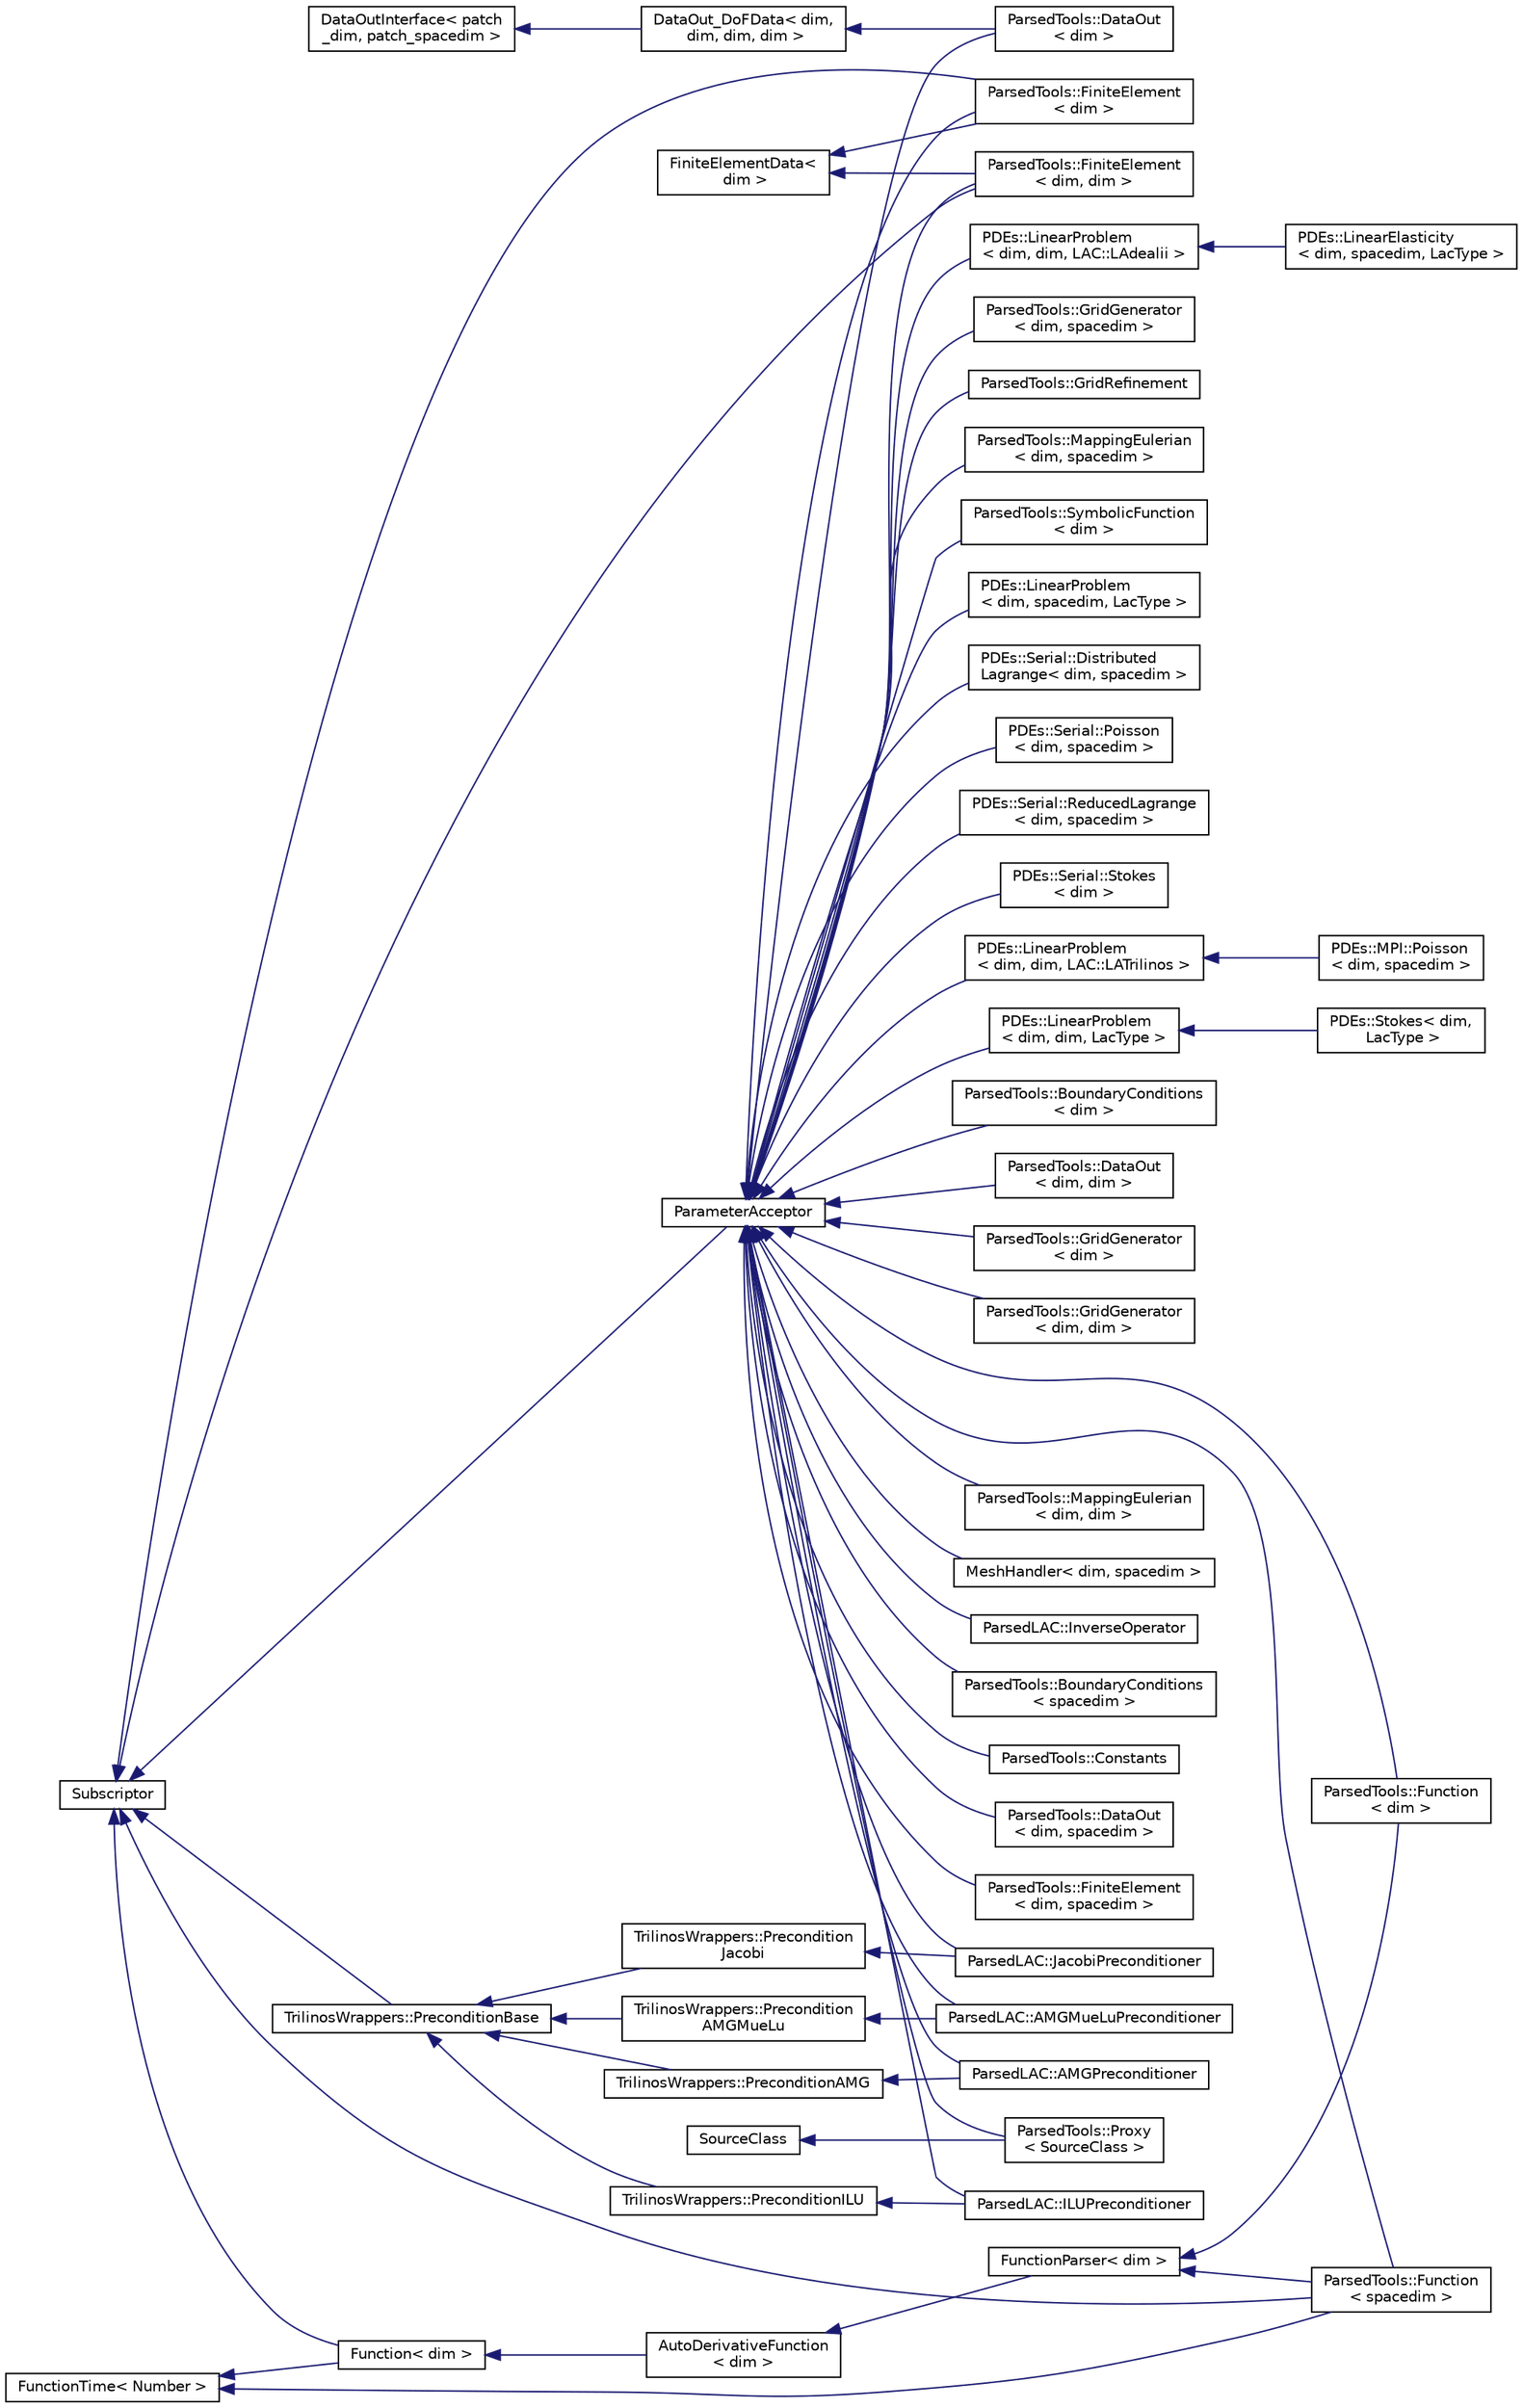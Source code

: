 digraph "Graphical Class Hierarchy"
{
 // LATEX_PDF_SIZE
  bgcolor="transparent";
  edge [fontname="Helvetica",fontsize="10",labelfontname="Helvetica",labelfontsize="10"];
  node [fontname="Helvetica",fontsize="10",shape=record];
  rankdir="LR";
  Node58 [label="DataOutInterface\< patch\l_dim, patch_spacedim \>",height=0.2,width=0.4,color="black",URL="/__w/fsi-suite/fsi-suite/deal.tag$classDataOutInterface.html",tooltip=" "];
  Node58 -> Node59 [dir="back",color="midnightblue",fontsize="10",style="solid",fontname="Helvetica"];
  Node59 [label="DataOut_DoFData\< dim,\l dim, dim, dim \>",height=0.2,width=0.4,color="black",URL="/__w/fsi-suite/fsi-suite/deal.tag$classDataOut__DoFData.html",tooltip=" "];
  Node59 -> Node10 [dir="back",color="midnightblue",fontsize="10",style="solid",fontname="Helvetica"];
  Node10 [label="ParsedTools::DataOut\l\< dim \>",height=0.2,width=0.4,color="black",URL="$class_parsed_tools_1_1_data_out.html",tooltip=" "];
  Node57 [label="FiniteElementData\<\l dim \>",height=0.2,width=0.4,color="black",URL="/__w/fsi-suite/fsi-suite/deal.tag$classFiniteElementData.html",tooltip=" "];
  Node57 -> Node1 [dir="back",color="midnightblue",fontsize="10",style="solid",fontname="Helvetica"];
  Node1 [label="ParsedTools::FiniteElement\l\< dim \>",height=0.2,width=0.4,color="black",URL="$class_parsed_tools_1_1_finite_element.html",tooltip=" "];
  Node57 -> Node2 [dir="back",color="midnightblue",fontsize="10",style="solid",fontname="Helvetica"];
  Node2 [label="ParsedTools::FiniteElement\l\< dim, dim \>",height=0.2,width=0.4,color="black",URL="$class_parsed_tools_1_1_finite_element.html",tooltip=" "];
  Node56 [label="FunctionTime\< Number \>",height=0.2,width=0.4,color="black",URL="/__w/fsi-suite/fsi-suite/deal.tag$classFunctionTime.html",tooltip=" "];
  Node56 -> Node3 [dir="back",color="midnightblue",fontsize="10",style="solid",fontname="Helvetica"];
  Node3 [label="Function\< dim \>",height=0.2,width=0.4,color="black",URL="/__w/fsi-suite/fsi-suite/deal.tag$classFunction.html",tooltip=" "];
  Node3 -> Node4 [dir="back",color="midnightblue",fontsize="10",style="solid",fontname="Helvetica"];
  Node4 [label="AutoDerivativeFunction\l\< dim \>",height=0.2,width=0.4,color="black",URL="/__w/fsi-suite/fsi-suite/deal.tag$classAutoDerivativeFunction.html",tooltip=" "];
  Node4 -> Node5 [dir="back",color="midnightblue",fontsize="10",style="solid",fontname="Helvetica"];
  Node5 [label="FunctionParser\< dim \>",height=0.2,width=0.4,color="black",URL="/__w/fsi-suite/fsi-suite/deal.tag$classFunctionParser.html",tooltip=" "];
  Node5 -> Node6 [dir="back",color="midnightblue",fontsize="10",style="solid",fontname="Helvetica"];
  Node6 [label="ParsedTools::Function\l\< spacedim \>",height=0.2,width=0.4,color="black",URL="$class_parsed_tools_1_1_function.html",tooltip=" "];
  Node5 -> Node7 [dir="back",color="midnightblue",fontsize="10",style="solid",fontname="Helvetica"];
  Node7 [label="ParsedTools::Function\l\< dim \>",height=0.2,width=0.4,color="black",URL="$class_parsed_tools_1_1_function.html",tooltip="A wrapper for the FunctionParser class."];
  Node56 -> Node6 [dir="back",color="midnightblue",fontsize="10",style="solid",fontname="Helvetica"];
  Node47 [label="SourceClass",height=0.2,width=0.4,color="black",URL="/__w/fsi-suite/fsi-suite/deal.tag$classSourceClass.html",tooltip=" "];
  Node47 -> Node34 [dir="back",color="midnightblue",fontsize="10",style="solid",fontname="Helvetica"];
  Node34 [label="ParsedTools::Proxy\l\< SourceClass \>",height=0.2,width=0.4,color="black",URL="$class_parsed_tools_1_1_proxy.html",tooltip="A proxy ParameterAcceptor wrapper for classes that have a member function add_parameters,..."];
  Node0 [label="Subscriptor",height=0.2,width=0.4,color="black",URL="/__w/fsi-suite/fsi-suite/deal.tag$classSubscriptor.html",tooltip=" "];
  Node0 -> Node1 [dir="back",color="midnightblue",fontsize="10",style="solid",fontname="Helvetica"];
  Node0 -> Node2 [dir="back",color="midnightblue",fontsize="10",style="solid",fontname="Helvetica"];
  Node0 -> Node3 [dir="back",color="midnightblue",fontsize="10",style="solid",fontname="Helvetica"];
  Node0 -> Node6 [dir="back",color="midnightblue",fontsize="10",style="solid",fontname="Helvetica"];
  Node0 -> Node8 [dir="back",color="midnightblue",fontsize="10",style="solid",fontname="Helvetica"];
  Node8 [label="ParameterAcceptor",height=0.2,width=0.4,color="black",URL="/__w/fsi-suite/fsi-suite/deal.tag$classParameterAcceptor.html",tooltip=" "];
  Node8 -> Node9 [dir="back",color="midnightblue",fontsize="10",style="solid",fontname="Helvetica"];
  Node9 [label="ParsedTools::BoundaryConditions\l\< dim \>",height=0.2,width=0.4,color="black",URL="$class_parsed_tools_1_1_boundary_conditions.html",tooltip=" "];
  Node8 -> Node10 [dir="back",color="midnightblue",fontsize="10",style="solid",fontname="Helvetica"];
  Node8 -> Node11 [dir="back",color="midnightblue",fontsize="10",style="solid",fontname="Helvetica"];
  Node11 [label="ParsedTools::DataOut\l\< dim, dim \>",height=0.2,width=0.4,color="black",URL="$class_parsed_tools_1_1_data_out.html",tooltip=" "];
  Node8 -> Node1 [dir="back",color="midnightblue",fontsize="10",style="solid",fontname="Helvetica"];
  Node8 -> Node2 [dir="back",color="midnightblue",fontsize="10",style="solid",fontname="Helvetica"];
  Node8 -> Node6 [dir="back",color="midnightblue",fontsize="10",style="solid",fontname="Helvetica"];
  Node8 -> Node12 [dir="back",color="midnightblue",fontsize="10",style="solid",fontname="Helvetica"];
  Node12 [label="ParsedTools::GridGenerator\l\< dim \>",height=0.2,width=0.4,color="black",URL="$class_parsed_tools_1_1_grid_generator.html",tooltip=" "];
  Node8 -> Node13 [dir="back",color="midnightblue",fontsize="10",style="solid",fontname="Helvetica"];
  Node13 [label="ParsedTools::GridGenerator\l\< dim, dim \>",height=0.2,width=0.4,color="black",URL="$class_parsed_tools_1_1_grid_generator.html",tooltip=" "];
  Node8 -> Node14 [dir="back",color="midnightblue",fontsize="10",style="solid",fontname="Helvetica"];
  Node14 [label="PDEs::LinearProblem\l\< dim, dim, LAC::LAdealii \>",height=0.2,width=0.4,color="black",URL="$class_p_d_es_1_1_linear_problem.html",tooltip=" "];
  Node14 -> Node15 [dir="back",color="midnightblue",fontsize="10",style="solid",fontname="Helvetica"];
  Node15 [label="PDEs::LinearElasticity\l\< dim, spacedim, LacType \>",height=0.2,width=0.4,color="black",URL="$class_p_d_es_1_1_linear_elasticity.html",tooltip=" "];
  Node8 -> Node16 [dir="back",color="midnightblue",fontsize="10",style="solid",fontname="Helvetica"];
  Node16 [label="PDEs::LinearProblem\l\< dim, dim, LAC::LATrilinos \>",height=0.2,width=0.4,color="black",URL="$class_p_d_es_1_1_linear_problem.html",tooltip=" "];
  Node16 -> Node17 [dir="back",color="midnightblue",fontsize="10",style="solid",fontname="Helvetica"];
  Node17 [label="PDEs::MPI::Poisson\l\< dim, spacedim \>",height=0.2,width=0.4,color="black",URL="$class_p_d_es_1_1_m_p_i_1_1_poisson.html",tooltip="Solve the Poisson problem, in parallel."];
  Node8 -> Node18 [dir="back",color="midnightblue",fontsize="10",style="solid",fontname="Helvetica"];
  Node18 [label="PDEs::LinearProblem\l\< dim, dim, LacType \>",height=0.2,width=0.4,color="black",URL="$class_p_d_es_1_1_linear_problem.html",tooltip=" "];
  Node18 -> Node19 [dir="back",color="midnightblue",fontsize="10",style="solid",fontname="Helvetica"];
  Node19 [label="PDEs::Stokes\< dim,\l LacType \>",height=0.2,width=0.4,color="black",URL="$class_p_d_es_1_1_stokes.html",tooltip="Solve the Stokes problem, in parallel."];
  Node8 -> Node20 [dir="back",color="midnightblue",fontsize="10",style="solid",fontname="Helvetica"];
  Node20 [label="ParsedTools::MappingEulerian\l\< dim, dim \>",height=0.2,width=0.4,color="black",URL="$class_parsed_tools_1_1_mapping_eulerian.html",tooltip=" "];
  Node8 -> Node21 [dir="back",color="midnightblue",fontsize="10",style="solid",fontname="Helvetica"];
  Node21 [label="MeshHandler\< dim, spacedim \>",height=0.2,width=0.4,color="black",URL="$class_mesh_handler.html",tooltip="Entry point of the FSI-suite programs."];
  Node8 -> Node22 [dir="back",color="midnightblue",fontsize="10",style="solid",fontname="Helvetica"];
  Node22 [label="ParsedLAC::AMGMueLuPreconditioner",height=0.2,width=0.4,color="black",URL="$class_parsed_l_a_c_1_1_a_m_g_mue_lu_preconditioner.html",tooltip="A parsed AMG preconditioner based on MueLu which uses parameter files to choose between different opt..."];
  Node8 -> Node23 [dir="back",color="midnightblue",fontsize="10",style="solid",fontname="Helvetica"];
  Node23 [label="ParsedLAC::AMGPreconditioner",height=0.2,width=0.4,color="black",URL="$class_parsed_l_a_c_1_1_a_m_g_preconditioner.html",tooltip="A parsed AMG preconditioner which uses parameter files to choose between different options."];
  Node8 -> Node24 [dir="back",color="midnightblue",fontsize="10",style="solid",fontname="Helvetica"];
  Node24 [label="ParsedLAC::ILUPreconditioner",height=0.2,width=0.4,color="black",URL="$class_parsed_l_a_c_1_1_i_l_u_preconditioner.html",tooltip="A parsed ILU preconditioner which uses parameter files to choose between different options."];
  Node8 -> Node25 [dir="back",color="midnightblue",fontsize="10",style="solid",fontname="Helvetica"];
  Node25 [label="ParsedLAC::InverseOperator",height=0.2,width=0.4,color="black",URL="$class_parsed_l_a_c_1_1_inverse_operator.html",tooltip="A factory that can generate inverse operators according to parameter files."];
  Node8 -> Node26 [dir="back",color="midnightblue",fontsize="10",style="solid",fontname="Helvetica"];
  Node26 [label="ParsedLAC::JacobiPreconditioner",height=0.2,width=0.4,color="black",URL="$class_parsed_l_a_c_1_1_jacobi_preconditioner.html",tooltip="A parsed Jacobi preconditioner which uses parameter files to choose between different options."];
  Node8 -> Node27 [dir="back",color="midnightblue",fontsize="10",style="solid",fontname="Helvetica"];
  Node27 [label="ParsedTools::BoundaryConditions\l\< spacedim \>",height=0.2,width=0.4,color="black",URL="$class_parsed_tools_1_1_boundary_conditions.html",tooltip="A wrapper for boundary conditions."];
  Node8 -> Node28 [dir="back",color="midnightblue",fontsize="10",style="solid",fontname="Helvetica"];
  Node28 [label="ParsedTools::Constants",height=0.2,width=0.4,color="black",URL="$class_parsed_tools_1_1_constants.html",tooltip="A wrapper for physical constants to be shared among functions and classes."];
  Node8 -> Node29 [dir="back",color="midnightblue",fontsize="10",style="solid",fontname="Helvetica"];
  Node29 [label="ParsedTools::DataOut\l\< dim, spacedim \>",height=0.2,width=0.4,color="black",URL="$class_parsed_tools_1_1_data_out.html",tooltip=" "];
  Node8 -> Node30 [dir="back",color="midnightblue",fontsize="10",style="solid",fontname="Helvetica"];
  Node30 [label="ParsedTools::FiniteElement\l\< dim, spacedim \>",height=0.2,width=0.4,color="black",URL="$class_parsed_tools_1_1_finite_element.html",tooltip="Parsed FiniteElement."];
  Node8 -> Node7 [dir="back",color="midnightblue",fontsize="10",style="solid",fontname="Helvetica"];
  Node8 -> Node31 [dir="back",color="midnightblue",fontsize="10",style="solid",fontname="Helvetica"];
  Node31 [label="ParsedTools::GridGenerator\l\< dim, spacedim \>",height=0.2,width=0.4,color="black",URL="$class_parsed_tools_1_1_grid_generator.html",tooltip="GridGenerator class."];
  Node8 -> Node32 [dir="back",color="midnightblue",fontsize="10",style="solid",fontname="Helvetica"];
  Node32 [label="ParsedTools::GridRefinement",height=0.2,width=0.4,color="black",URL="$class_parsed_tools_1_1_grid_refinement.html",tooltip="A wrapper for refinement strategies."];
  Node8 -> Node33 [dir="back",color="midnightblue",fontsize="10",style="solid",fontname="Helvetica"];
  Node33 [label="ParsedTools::MappingEulerian\l\< dim, spacedim \>",height=0.2,width=0.4,color="black",URL="$class_parsed_tools_1_1_mapping_eulerian.html",tooltip="A wrapper class for MappingFEField or MappingQEulerian."];
  Node8 -> Node34 [dir="back",color="midnightblue",fontsize="10",style="solid",fontname="Helvetica"];
  Node8 -> Node35 [dir="back",color="midnightblue",fontsize="10",style="solid",fontname="Helvetica"];
  Node35 [label="ParsedTools::SymbolicFunction\l\< dim \>",height=0.2,width=0.4,color="black",URL="$class_parsed_tools_1_1_symbolic_function.html",tooltip="A wrapper for the Functions::SymbolicFunction class."];
  Node8 -> Node36 [dir="back",color="midnightblue",fontsize="10",style="solid",fontname="Helvetica"];
  Node36 [label="PDEs::LinearProblem\l\< dim, spacedim, LacType \>",height=0.2,width=0.4,color="black",URL="$class_p_d_es_1_1_linear_problem.html",tooltip="Construct a LinearProblem."];
  Node8 -> Node37 [dir="back",color="midnightblue",fontsize="10",style="solid",fontname="Helvetica"];
  Node37 [label="PDEs::Serial::Distributed\lLagrange\< dim, spacedim \>",height=0.2,width=0.4,color="black",URL="$class_p_d_es_1_1_serial_1_1_distributed_lagrange.html",tooltip=" "];
  Node8 -> Node38 [dir="back",color="midnightblue",fontsize="10",style="solid",fontname="Helvetica"];
  Node38 [label="PDEs::Serial::Poisson\l\< dim, spacedim \>",height=0.2,width=0.4,color="black",URL="$class_p_d_es_1_1_serial_1_1_poisson.html",tooltip="Poisson problem, serial version."];
  Node8 -> Node39 [dir="back",color="midnightblue",fontsize="10",style="solid",fontname="Helvetica"];
  Node39 [label="PDEs::Serial::ReducedLagrange\l\< dim, spacedim \>",height=0.2,width=0.4,color="black",URL="$class_p_d_es_1_1_serial_1_1_reduced_lagrange.html",tooltip=" "];
  Node8 -> Node40 [dir="back",color="midnightblue",fontsize="10",style="solid",fontname="Helvetica"];
  Node40 [label="PDEs::Serial::Stokes\l\< dim \>",height=0.2,width=0.4,color="black",URL="$class_p_d_es_1_1_serial_1_1_stokes.html",tooltip=" "];
  Node0 -> Node41 [dir="back",color="midnightblue",fontsize="10",style="solid",fontname="Helvetica"];
  Node41 [label="TrilinosWrappers::PreconditionBase",height=0.2,width=0.4,color="black",URL="/__w/fsi-suite/fsi-suite/deal.tag$classTrilinosWrappers_1_1PreconditionBase.html",tooltip=" "];
  Node41 -> Node42 [dir="back",color="midnightblue",fontsize="10",style="solid",fontname="Helvetica"];
  Node42 [label="TrilinosWrappers::PreconditionAMG",height=0.2,width=0.4,color="black",URL="/__w/fsi-suite/fsi-suite/deal.tag$classTrilinosWrappers_1_1PreconditionAMG.html",tooltip=" "];
  Node42 -> Node23 [dir="back",color="midnightblue",fontsize="10",style="solid",fontname="Helvetica"];
  Node41 -> Node43 [dir="back",color="midnightblue",fontsize="10",style="solid",fontname="Helvetica"];
  Node43 [label="TrilinosWrappers::Precondition\lAMGMueLu",height=0.2,width=0.4,color="black",URL="/__w/fsi-suite/fsi-suite/deal.tag$classTrilinosWrappers_1_1PreconditionAMGMueLu.html",tooltip=" "];
  Node43 -> Node22 [dir="back",color="midnightblue",fontsize="10",style="solid",fontname="Helvetica"];
  Node41 -> Node44 [dir="back",color="midnightblue",fontsize="10",style="solid",fontname="Helvetica"];
  Node44 [label="TrilinosWrappers::PreconditionILU",height=0.2,width=0.4,color="black",URL="/__w/fsi-suite/fsi-suite/deal.tag$classTrilinosWrappers_1_1PreconditionILU.html",tooltip=" "];
  Node44 -> Node24 [dir="back",color="midnightblue",fontsize="10",style="solid",fontname="Helvetica"];
  Node41 -> Node45 [dir="back",color="midnightblue",fontsize="10",style="solid",fontname="Helvetica"];
  Node45 [label="TrilinosWrappers::Precondition\lJacobi",height=0.2,width=0.4,color="black",URL="/__w/fsi-suite/fsi-suite/deal.tag$classTrilinosWrappers_1_1PreconditionJacobi.html",tooltip=" "];
  Node45 -> Node26 [dir="back",color="midnightblue",fontsize="10",style="solid",fontname="Helvetica"];
}
